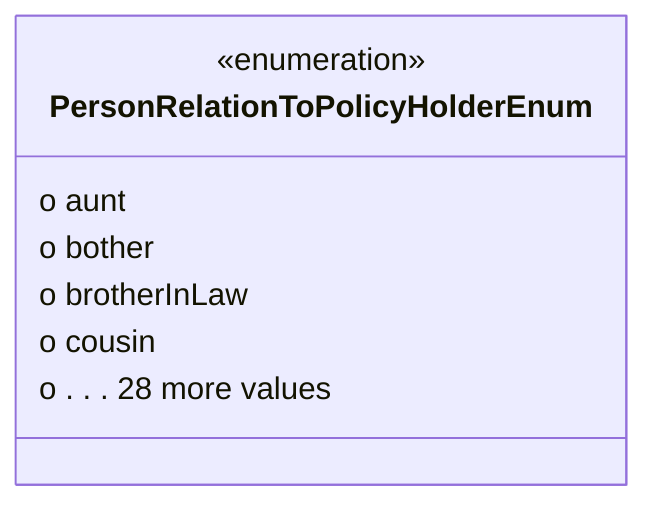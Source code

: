 classDiagram
  class PersonRelationToPolicyHolderEnum {
<<enumeration>>
  o aunt
  o bother
  o brotherInLaw
  o cousin
  o . . . 28 more values
 }